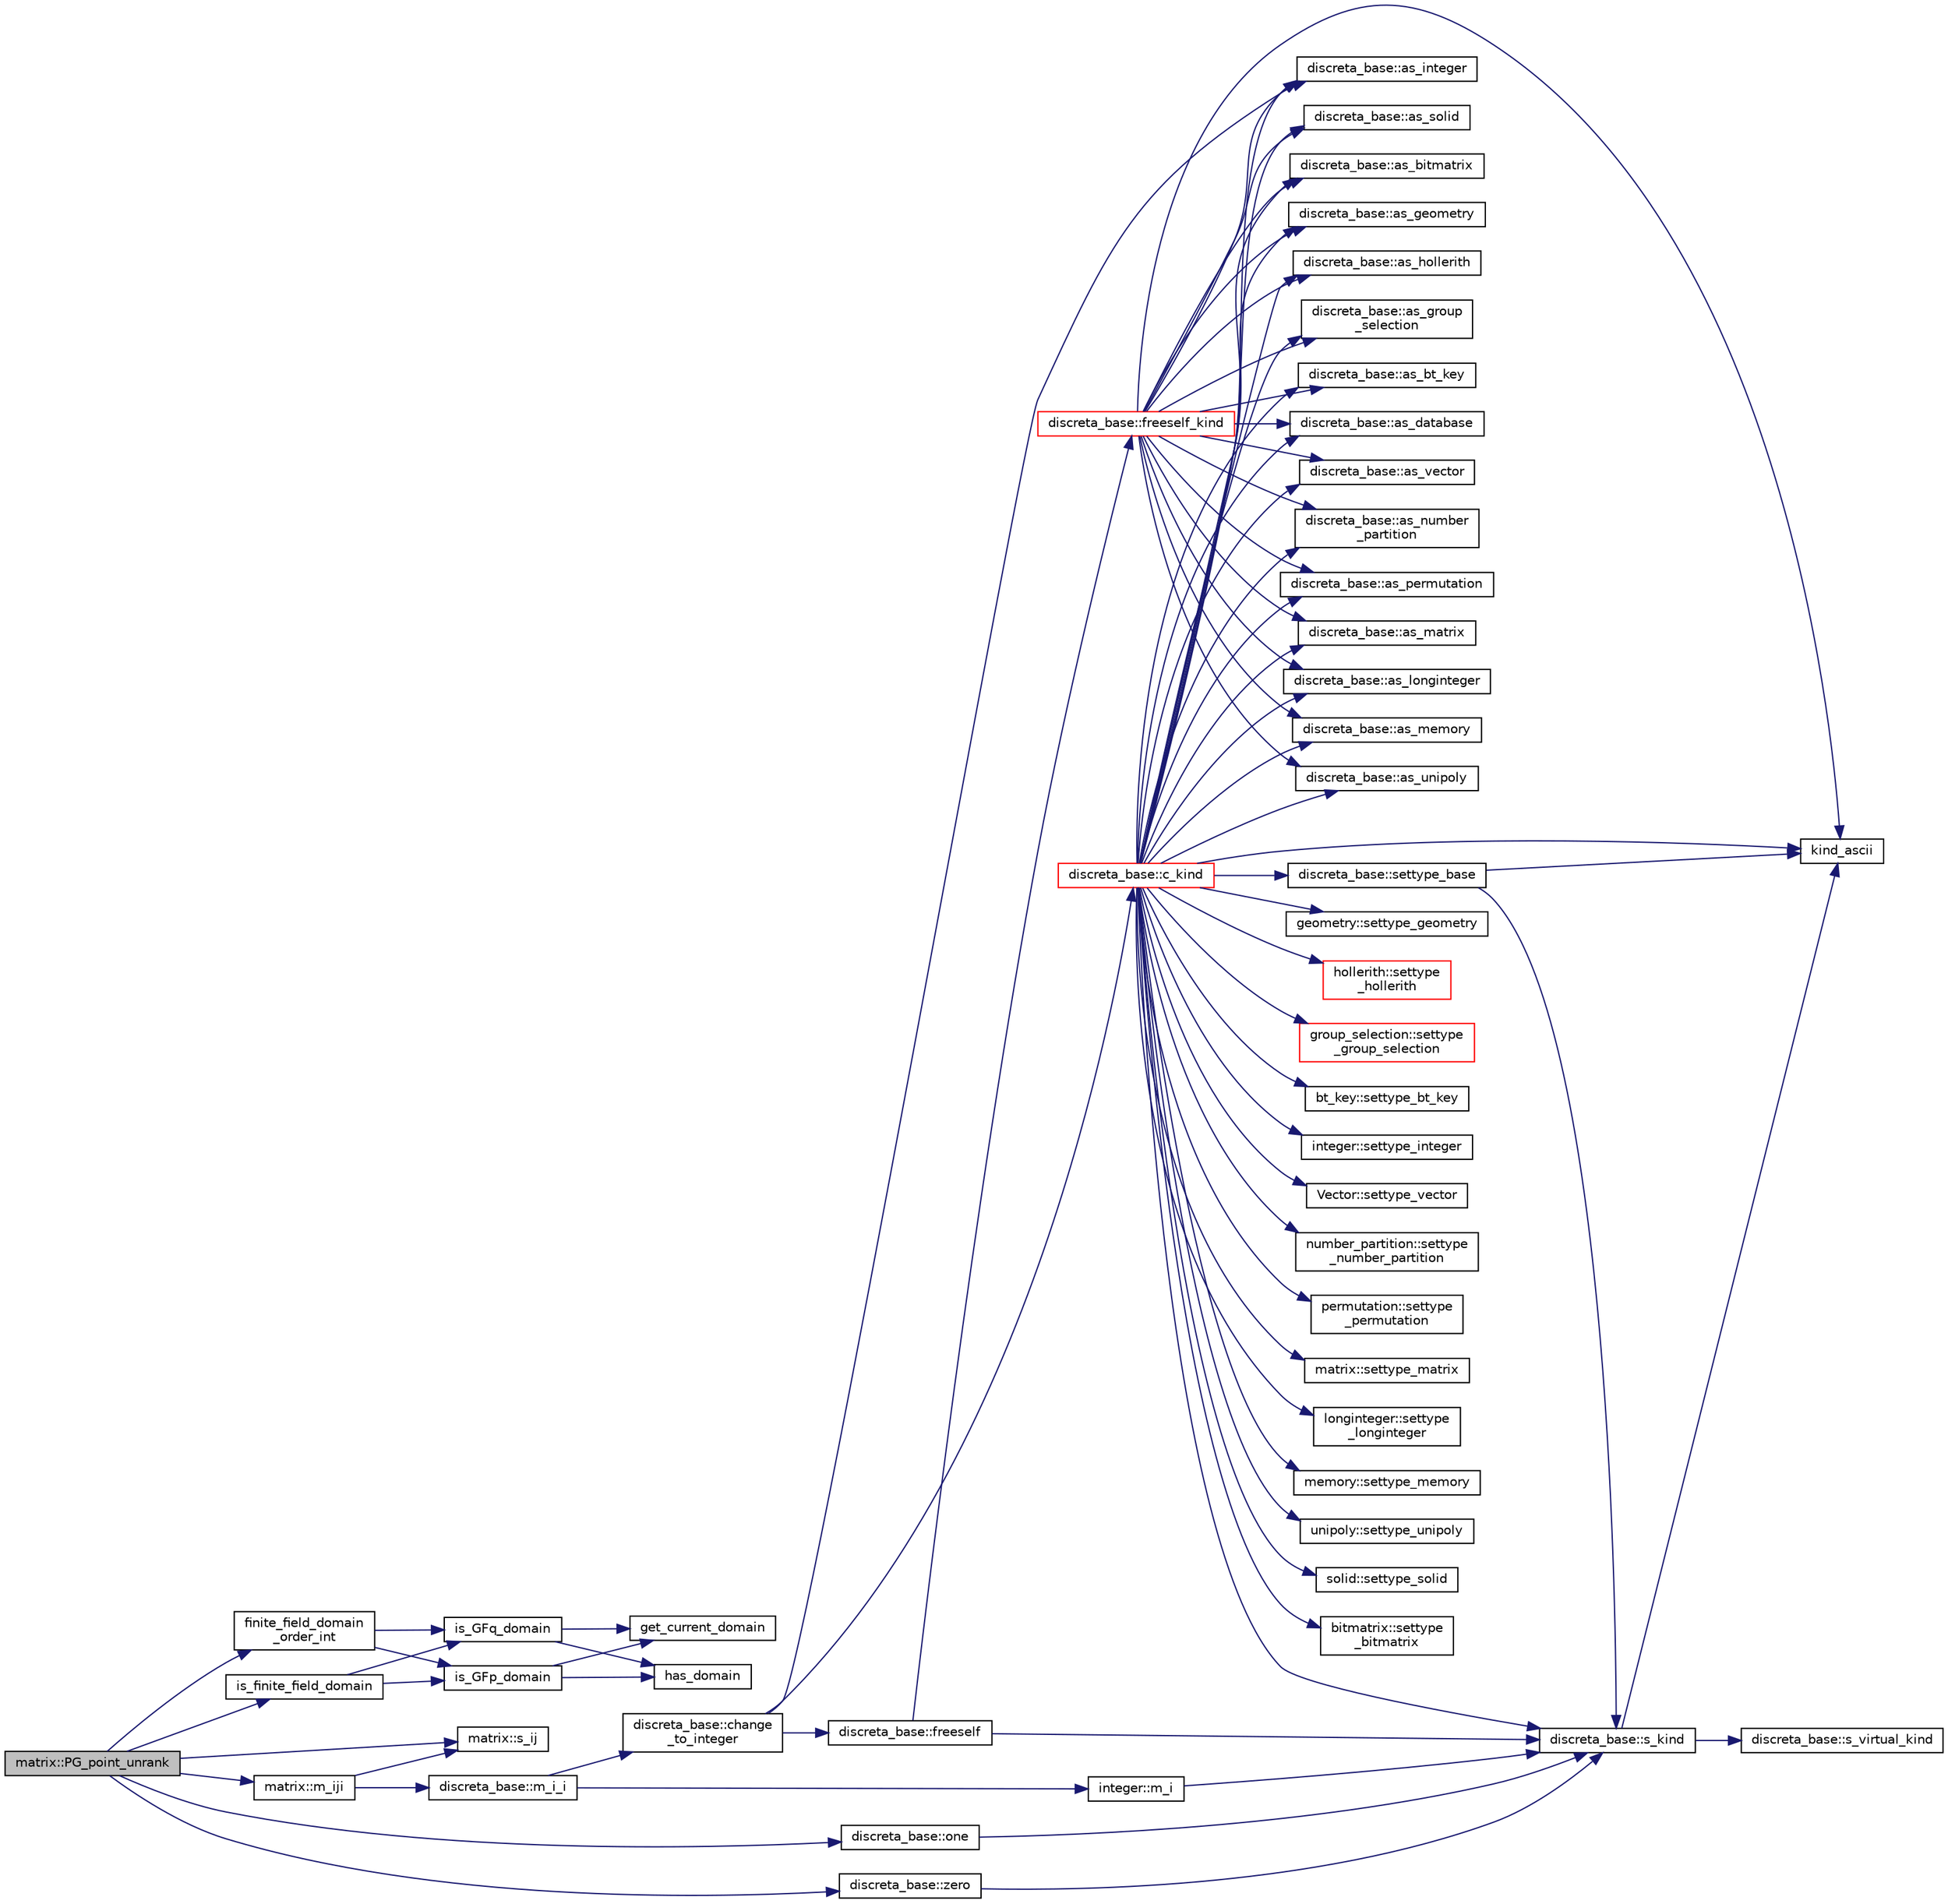 digraph "matrix::PG_point_unrank"
{
  edge [fontname="Helvetica",fontsize="10",labelfontname="Helvetica",labelfontsize="10"];
  node [fontname="Helvetica",fontsize="10",shape=record];
  rankdir="LR";
  Node1602 [label="matrix::PG_point_unrank",height=0.2,width=0.4,color="black", fillcolor="grey75", style="filled", fontcolor="black"];
  Node1602 -> Node1603 [color="midnightblue",fontsize="10",style="solid",fontname="Helvetica"];
  Node1603 [label="is_finite_field_domain",height=0.2,width=0.4,color="black", fillcolor="white", style="filled",URL="$d9/d60/discreta_8h.html#a77d0ace35941cfe84035c9a060972b2a"];
  Node1603 -> Node1604 [color="midnightblue",fontsize="10",style="solid",fontname="Helvetica"];
  Node1604 [label="is_GFp_domain",height=0.2,width=0.4,color="black", fillcolor="white", style="filled",URL="$db/d2f/domain_8_c.html#ab75527270302df466fc6f6e355775c13"];
  Node1604 -> Node1605 [color="midnightblue",fontsize="10",style="solid",fontname="Helvetica"];
  Node1605 [label="has_domain",height=0.2,width=0.4,color="black", fillcolor="white", style="filled",URL="$db/d2f/domain_8_c.html#af7df1c554310c6214b2900bf6ca7ac81"];
  Node1604 -> Node1606 [color="midnightblue",fontsize="10",style="solid",fontname="Helvetica"];
  Node1606 [label="get_current_domain",height=0.2,width=0.4,color="black", fillcolor="white", style="filled",URL="$db/d2f/domain_8_c.html#a80481fde3a59aaeeb648f8c5392269f7"];
  Node1603 -> Node1607 [color="midnightblue",fontsize="10",style="solid",fontname="Helvetica"];
  Node1607 [label="is_GFq_domain",height=0.2,width=0.4,color="black", fillcolor="white", style="filled",URL="$db/d2f/domain_8_c.html#af695b4599bda7a0400772172c9eeff64"];
  Node1607 -> Node1605 [color="midnightblue",fontsize="10",style="solid",fontname="Helvetica"];
  Node1607 -> Node1606 [color="midnightblue",fontsize="10",style="solid",fontname="Helvetica"];
  Node1602 -> Node1608 [color="midnightblue",fontsize="10",style="solid",fontname="Helvetica"];
  Node1608 [label="finite_field_domain\l_order_int",height=0.2,width=0.4,color="black", fillcolor="white", style="filled",URL="$d9/d60/discreta_8h.html#a377eb55f39803977750d92e3eaf7af26"];
  Node1608 -> Node1604 [color="midnightblue",fontsize="10",style="solid",fontname="Helvetica"];
  Node1608 -> Node1607 [color="midnightblue",fontsize="10",style="solid",fontname="Helvetica"];
  Node1602 -> Node1609 [color="midnightblue",fontsize="10",style="solid",fontname="Helvetica"];
  Node1609 [label="matrix::s_ij",height=0.2,width=0.4,color="black", fillcolor="white", style="filled",URL="$d1/d8d/classmatrix.html#ab36f1b3abd2df280224c50c9debb57df"];
  Node1602 -> Node1610 [color="midnightblue",fontsize="10",style="solid",fontname="Helvetica"];
  Node1610 [label="discreta_base::one",height=0.2,width=0.4,color="black", fillcolor="white", style="filled",URL="$d7/d71/classdiscreta__base.html#a6f5d6422a0040950415db30e39dafd19"];
  Node1610 -> Node1611 [color="midnightblue",fontsize="10",style="solid",fontname="Helvetica"];
  Node1611 [label="discreta_base::s_kind",height=0.2,width=0.4,color="black", fillcolor="white", style="filled",URL="$d7/d71/classdiscreta__base.html#a8a830025c74adbbc3362418a7c2ba157"];
  Node1611 -> Node1612 [color="midnightblue",fontsize="10",style="solid",fontname="Helvetica"];
  Node1612 [label="discreta_base::s_virtual_kind",height=0.2,width=0.4,color="black", fillcolor="white", style="filled",URL="$d7/d71/classdiscreta__base.html#a52778a6d6943a468be083d0785d418fb"];
  Node1611 -> Node1613 [color="midnightblue",fontsize="10",style="solid",fontname="Helvetica"];
  Node1613 [label="kind_ascii",height=0.2,width=0.4,color="black", fillcolor="white", style="filled",URL="$d9/d60/discreta_8h.html#ad0ce825a9f29bc6cec27e1b64cfe27bf"];
  Node1602 -> Node1614 [color="midnightblue",fontsize="10",style="solid",fontname="Helvetica"];
  Node1614 [label="discreta_base::zero",height=0.2,width=0.4,color="black", fillcolor="white", style="filled",URL="$d7/d71/classdiscreta__base.html#a424aa44bbb6ca48d30ad1087dbd6f210"];
  Node1614 -> Node1611 [color="midnightblue",fontsize="10",style="solid",fontname="Helvetica"];
  Node1602 -> Node1615 [color="midnightblue",fontsize="10",style="solid",fontname="Helvetica"];
  Node1615 [label="matrix::m_iji",height=0.2,width=0.4,color="black", fillcolor="white", style="filled",URL="$d1/d8d/classmatrix.html#a8cece141dbb3d39e94933c8da46dbd50"];
  Node1615 -> Node1609 [color="midnightblue",fontsize="10",style="solid",fontname="Helvetica"];
  Node1615 -> Node1616 [color="midnightblue",fontsize="10",style="solid",fontname="Helvetica"];
  Node1616 [label="discreta_base::m_i_i",height=0.2,width=0.4,color="black", fillcolor="white", style="filled",URL="$d7/d71/classdiscreta__base.html#aa231464a9d4bc233f66608021c9ad997"];
  Node1616 -> Node1617 [color="midnightblue",fontsize="10",style="solid",fontname="Helvetica"];
  Node1617 [label="discreta_base::change\l_to_integer",height=0.2,width=0.4,color="black", fillcolor="white", style="filled",URL="$d7/d71/classdiscreta__base.html#a58a5a5bd8f8e6f2dd7b4483b66dc7bb9"];
  Node1617 -> Node1618 [color="midnightblue",fontsize="10",style="solid",fontname="Helvetica"];
  Node1618 [label="discreta_base::freeself",height=0.2,width=0.4,color="black", fillcolor="white", style="filled",URL="$d7/d71/classdiscreta__base.html#a9a3c9501a562293b5667c11b9174d6e5"];
  Node1618 -> Node1619 [color="midnightblue",fontsize="10",style="solid",fontname="Helvetica"];
  Node1619 [label="discreta_base::freeself_kind",height=0.2,width=0.4,color="red", fillcolor="white", style="filled",URL="$d7/d71/classdiscreta__base.html#a63a23ada2165b3838fab719ed458cec8"];
  Node1619 -> Node1624 [color="midnightblue",fontsize="10",style="solid",fontname="Helvetica"];
  Node1624 [label="discreta_base::as_integer",height=0.2,width=0.4,color="black", fillcolor="white", style="filled",URL="$d7/d71/classdiscreta__base.html#a00d7691eaf874fd283d942692fe8dd26"];
  Node1619 -> Node1626 [color="midnightblue",fontsize="10",style="solid",fontname="Helvetica"];
  Node1626 [label="discreta_base::as_vector",height=0.2,width=0.4,color="black", fillcolor="white", style="filled",URL="$d7/d71/classdiscreta__base.html#a7bdd6cae39c380b128ee9e17e42cf020"];
  Node1619 -> Node1629 [color="midnightblue",fontsize="10",style="solid",fontname="Helvetica"];
  Node1629 [label="discreta_base::as_number\l_partition",height=0.2,width=0.4,color="black", fillcolor="white", style="filled",URL="$d7/d71/classdiscreta__base.html#a307aa09de0e925d46697707968ffab00"];
  Node1619 -> Node1631 [color="midnightblue",fontsize="10",style="solid",fontname="Helvetica"];
  Node1631 [label="discreta_base::as_permutation",height=0.2,width=0.4,color="black", fillcolor="white", style="filled",URL="$d7/d71/classdiscreta__base.html#aa4e72f36a82984239b12ae831e131098"];
  Node1619 -> Node1633 [color="midnightblue",fontsize="10",style="solid",fontname="Helvetica"];
  Node1633 [label="discreta_base::as_matrix",height=0.2,width=0.4,color="black", fillcolor="white", style="filled",URL="$d7/d71/classdiscreta__base.html#ae4d7f56d917a4707b838fbffde6467ff"];
  Node1619 -> Node1636 [color="midnightblue",fontsize="10",style="solid",fontname="Helvetica"];
  Node1636 [label="discreta_base::as_longinteger",height=0.2,width=0.4,color="black", fillcolor="white", style="filled",URL="$d7/d71/classdiscreta__base.html#a20a094639eb711b10c8694c51937f7cd"];
  Node1619 -> Node1639 [color="midnightblue",fontsize="10",style="solid",fontname="Helvetica"];
  Node1639 [label="discreta_base::as_memory",height=0.2,width=0.4,color="black", fillcolor="white", style="filled",URL="$d7/d71/classdiscreta__base.html#ad94b2d7dce0cd4fa22db57f6e79c4bd2"];
  Node1619 -> Node1641 [color="midnightblue",fontsize="10",style="solid",fontname="Helvetica"];
  Node1641 [label="discreta_base::as_unipoly",height=0.2,width=0.4,color="black", fillcolor="white", style="filled",URL="$d7/d71/classdiscreta__base.html#ad50d8027f039fe5c2478cddb243adc9d"];
  Node1619 -> Node1643 [color="midnightblue",fontsize="10",style="solid",fontname="Helvetica"];
  Node1643 [label="discreta_base::as_solid",height=0.2,width=0.4,color="black", fillcolor="white", style="filled",URL="$d7/d71/classdiscreta__base.html#a1fc5f2b85ec97ab0a69dd64903c970a5"];
  Node1619 -> Node1645 [color="midnightblue",fontsize="10",style="solid",fontname="Helvetica"];
  Node1645 [label="discreta_base::as_bitmatrix",height=0.2,width=0.4,color="black", fillcolor="white", style="filled",URL="$d7/d71/classdiscreta__base.html#a071ad54ea8ef6c9d1d15f532e5a76df6"];
  Node1619 -> Node1647 [color="midnightblue",fontsize="10",style="solid",fontname="Helvetica"];
  Node1647 [label="discreta_base::as_geometry",height=0.2,width=0.4,color="black", fillcolor="white", style="filled",URL="$d7/d71/classdiscreta__base.html#a38fc7b4cdd830703e9d87354b79bc5c8"];
  Node1619 -> Node1649 [color="midnightblue",fontsize="10",style="solid",fontname="Helvetica"];
  Node1649 [label="discreta_base::as_hollerith",height=0.2,width=0.4,color="black", fillcolor="white", style="filled",URL="$d7/d71/classdiscreta__base.html#a3e66f82711f314710107e2f29e589690"];
  Node1619 -> Node1651 [color="midnightblue",fontsize="10",style="solid",fontname="Helvetica"];
  Node1651 [label="discreta_base::as_group\l_selection",height=0.2,width=0.4,color="black", fillcolor="white", style="filled",URL="$d7/d71/classdiscreta__base.html#aae1bac4883c567718bef9fb610abbdc8"];
  Node1619 -> Node1653 [color="midnightblue",fontsize="10",style="solid",fontname="Helvetica"];
  Node1653 [label="discreta_base::as_bt_key",height=0.2,width=0.4,color="black", fillcolor="white", style="filled",URL="$d7/d71/classdiscreta__base.html#a2734c6e08dca17cf6588bd5064ec1b9f"];
  Node1619 -> Node1655 [color="midnightblue",fontsize="10",style="solid",fontname="Helvetica"];
  Node1655 [label="discreta_base::as_database",height=0.2,width=0.4,color="black", fillcolor="white", style="filled",URL="$d7/d71/classdiscreta__base.html#ab055d39d58210a2b03ba3d33703b09a9"];
  Node1619 -> Node1613 [color="midnightblue",fontsize="10",style="solid",fontname="Helvetica"];
  Node1618 -> Node1611 [color="midnightblue",fontsize="10",style="solid",fontname="Helvetica"];
  Node1617 -> Node1663 [color="midnightblue",fontsize="10",style="solid",fontname="Helvetica"];
  Node1663 [label="discreta_base::c_kind",height=0.2,width=0.4,color="red", fillcolor="white", style="filled",URL="$d7/d71/classdiscreta__base.html#adc2ff61589c2d083688e7a43f333cb62"];
  Node1663 -> Node1664 [color="midnightblue",fontsize="10",style="solid",fontname="Helvetica"];
  Node1664 [label="discreta_base::settype_base",height=0.2,width=0.4,color="black", fillcolor="white", style="filled",URL="$d7/d71/classdiscreta__base.html#a4f42899a89447d1c3993ea07c38f8ad4"];
  Node1664 -> Node1611 [color="midnightblue",fontsize="10",style="solid",fontname="Helvetica"];
  Node1664 -> Node1613 [color="midnightblue",fontsize="10",style="solid",fontname="Helvetica"];
  Node1663 -> Node1624 [color="midnightblue",fontsize="10",style="solid",fontname="Helvetica"];
  Node1663 -> Node1665 [color="midnightblue",fontsize="10",style="solid",fontname="Helvetica"];
  Node1665 [label="integer::settype_integer",height=0.2,width=0.4,color="black", fillcolor="white", style="filled",URL="$d0/de5/classinteger.html#a6265c65ef311229acd513d748faba796"];
  Node1663 -> Node1626 [color="midnightblue",fontsize="10",style="solid",fontname="Helvetica"];
  Node1663 -> Node1666 [color="midnightblue",fontsize="10",style="solid",fontname="Helvetica"];
  Node1666 [label="Vector::settype_vector",height=0.2,width=0.4,color="black", fillcolor="white", style="filled",URL="$d5/db2/class_vector.html#a34e0d00b18c051f23904a8429fa6c8b4"];
  Node1663 -> Node1629 [color="midnightblue",fontsize="10",style="solid",fontname="Helvetica"];
  Node1663 -> Node1667 [color="midnightblue",fontsize="10",style="solid",fontname="Helvetica"];
  Node1667 [label="number_partition::settype\l_number_partition",height=0.2,width=0.4,color="black", fillcolor="white", style="filled",URL="$df/d50/classnumber__partition.html#a3aaec1b557758f643ffc8555bbc358be"];
  Node1663 -> Node1631 [color="midnightblue",fontsize="10",style="solid",fontname="Helvetica"];
  Node1663 -> Node1668 [color="midnightblue",fontsize="10",style="solid",fontname="Helvetica"];
  Node1668 [label="permutation::settype\l_permutation",height=0.2,width=0.4,color="black", fillcolor="white", style="filled",URL="$d0/d08/classpermutation.html#af1eea29f86195cede9562e444664c28c"];
  Node1663 -> Node1633 [color="midnightblue",fontsize="10",style="solid",fontname="Helvetica"];
  Node1663 -> Node1669 [color="midnightblue",fontsize="10",style="solid",fontname="Helvetica"];
  Node1669 [label="matrix::settype_matrix",height=0.2,width=0.4,color="black", fillcolor="white", style="filled",URL="$d1/d8d/classmatrix.html#a1780283a64a789e4084d792683d276bb"];
  Node1663 -> Node1636 [color="midnightblue",fontsize="10",style="solid",fontname="Helvetica"];
  Node1663 -> Node1670 [color="midnightblue",fontsize="10",style="solid",fontname="Helvetica"];
  Node1670 [label="longinteger::settype\l_longinteger",height=0.2,width=0.4,color="black", fillcolor="white", style="filled",URL="$d3/d71/classlonginteger.html#ae5f811ece8df31b9ff114368a18e1dc5"];
  Node1663 -> Node1639 [color="midnightblue",fontsize="10",style="solid",fontname="Helvetica"];
  Node1663 -> Node1671 [color="midnightblue",fontsize="10",style="solid",fontname="Helvetica"];
  Node1671 [label="memory::settype_memory",height=0.2,width=0.4,color="black", fillcolor="white", style="filled",URL="$d8/d99/classmemory.html#a33aae277f9b8fe36b02e9d5da895451b"];
  Node1663 -> Node1641 [color="midnightblue",fontsize="10",style="solid",fontname="Helvetica"];
  Node1663 -> Node1672 [color="midnightblue",fontsize="10",style="solid",fontname="Helvetica"];
  Node1672 [label="unipoly::settype_unipoly",height=0.2,width=0.4,color="black", fillcolor="white", style="filled",URL="$d1/d89/classunipoly.html#a8db854fcc85c5e1150b1f1b1c005c95b"];
  Node1663 -> Node1643 [color="midnightblue",fontsize="10",style="solid",fontname="Helvetica"];
  Node1663 -> Node1673 [color="midnightblue",fontsize="10",style="solid",fontname="Helvetica"];
  Node1673 [label="solid::settype_solid",height=0.2,width=0.4,color="black", fillcolor="white", style="filled",URL="$d8/def/classsolid.html#a775bd4821f75a8aee4ea3d4335ff90e0"];
  Node1663 -> Node1645 [color="midnightblue",fontsize="10",style="solid",fontname="Helvetica"];
  Node1663 -> Node1674 [color="midnightblue",fontsize="10",style="solid",fontname="Helvetica"];
  Node1674 [label="bitmatrix::settype\l_bitmatrix",height=0.2,width=0.4,color="black", fillcolor="white", style="filled",URL="$de/dc8/classbitmatrix.html#acb571d947f9526665ebbdc0ce3e2a973"];
  Node1663 -> Node1647 [color="midnightblue",fontsize="10",style="solid",fontname="Helvetica"];
  Node1663 -> Node1675 [color="midnightblue",fontsize="10",style="solid",fontname="Helvetica"];
  Node1675 [label="geometry::settype_geometry",height=0.2,width=0.4,color="black", fillcolor="white", style="filled",URL="$da/d44/classgeometry.html#ab4a336baba6a3f56f5ffa053a5be5ba7"];
  Node1663 -> Node1649 [color="midnightblue",fontsize="10",style="solid",fontname="Helvetica"];
  Node1663 -> Node1676 [color="midnightblue",fontsize="10",style="solid",fontname="Helvetica"];
  Node1676 [label="hollerith::settype\l_hollerith",height=0.2,width=0.4,color="red", fillcolor="white", style="filled",URL="$d8/d99/classhollerith.html#a23bbd4acfc88a0e90f1245f243f51f76"];
  Node1663 -> Node1651 [color="midnightblue",fontsize="10",style="solid",fontname="Helvetica"];
  Node1663 -> Node1678 [color="midnightblue",fontsize="10",style="solid",fontname="Helvetica"];
  Node1678 [label="group_selection::settype\l_group_selection",height=0.2,width=0.4,color="red", fillcolor="white", style="filled",URL="$d6/db0/classgroup__selection.html#a015ed73b7b8d784bedd4d11ac1fc0ec1"];
  Node1663 -> Node1653 [color="midnightblue",fontsize="10",style="solid",fontname="Helvetica"];
  Node1663 -> Node1681 [color="midnightblue",fontsize="10",style="solid",fontname="Helvetica"];
  Node1681 [label="bt_key::settype_bt_key",height=0.2,width=0.4,color="black", fillcolor="white", style="filled",URL="$d1/de5/classbt__key.html#a352bb10beb7c789d8d29373035824800"];
  Node1663 -> Node1655 [color="midnightblue",fontsize="10",style="solid",fontname="Helvetica"];
  Node1663 -> Node1613 [color="midnightblue",fontsize="10",style="solid",fontname="Helvetica"];
  Node1663 -> Node1611 [color="midnightblue",fontsize="10",style="solid",fontname="Helvetica"];
  Node1617 -> Node1624 [color="midnightblue",fontsize="10",style="solid",fontname="Helvetica"];
  Node1616 -> Node1686 [color="midnightblue",fontsize="10",style="solid",fontname="Helvetica"];
  Node1686 [label="integer::m_i",height=0.2,width=0.4,color="black", fillcolor="white", style="filled",URL="$d0/de5/classinteger.html#a869091f0a0f35f5354c8c4a70250e8a9"];
  Node1686 -> Node1611 [color="midnightblue",fontsize="10",style="solid",fontname="Helvetica"];
}
